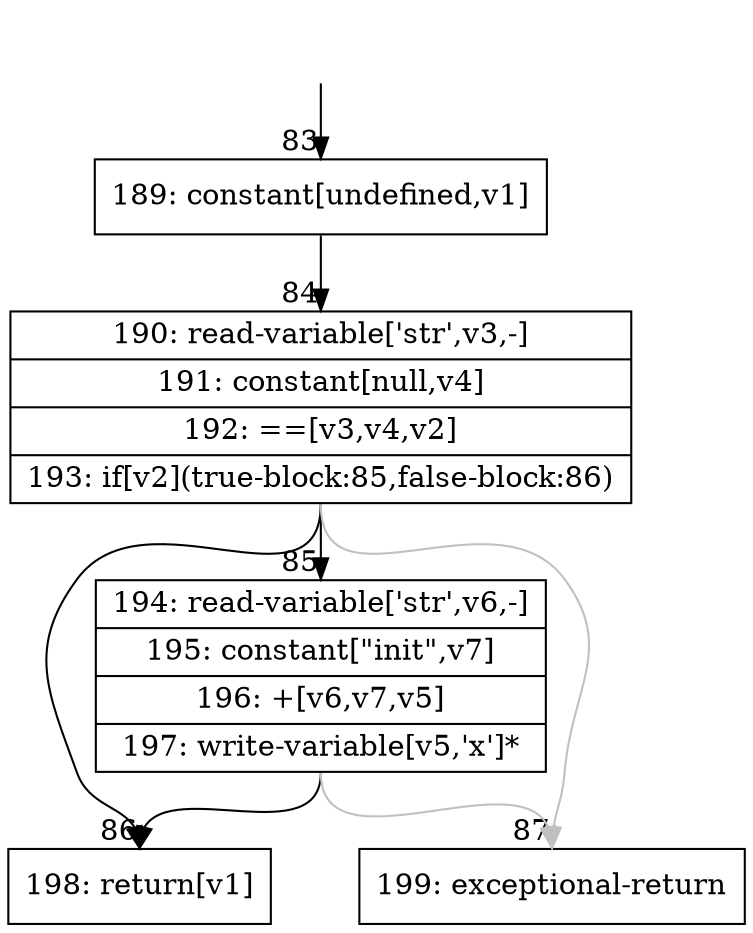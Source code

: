 digraph {
rankdir="TD"
BB_entry16[shape=none,label=""];
BB_entry16 -> BB83 [tailport=s, headport=n, headlabel="    83"]
BB83 [shape=record label="{189: constant[undefined,v1]}" ] 
BB83 -> BB84 [tailport=s, headport=n, headlabel="      84"]
BB84 [shape=record label="{190: read-variable['str',v3,-]|191: constant[null,v4]|192: ==[v3,v4,v2]|193: if[v2](true-block:85,false-block:86)}" ] 
BB84 -> BB85 [tailport=s, headport=n, headlabel="      85"]
BB84 -> BB86 [tailport=s, headport=n, headlabel="      86"]
BB84 -> BB87 [tailport=s, headport=n, color=gray, headlabel="      87"]
BB85 [shape=record label="{194: read-variable['str',v6,-]|195: constant[\"init\",v7]|196: +[v6,v7,v5]|197: write-variable[v5,'x']*}" ] 
BB85 -> BB86 [tailport=s, headport=n]
BB85 -> BB87 [tailport=s, headport=n, color=gray]
BB86 [shape=record label="{198: return[v1]}" ] 
BB87 [shape=record label="{199: exceptional-return}" ] 
//#$~ 106
}
